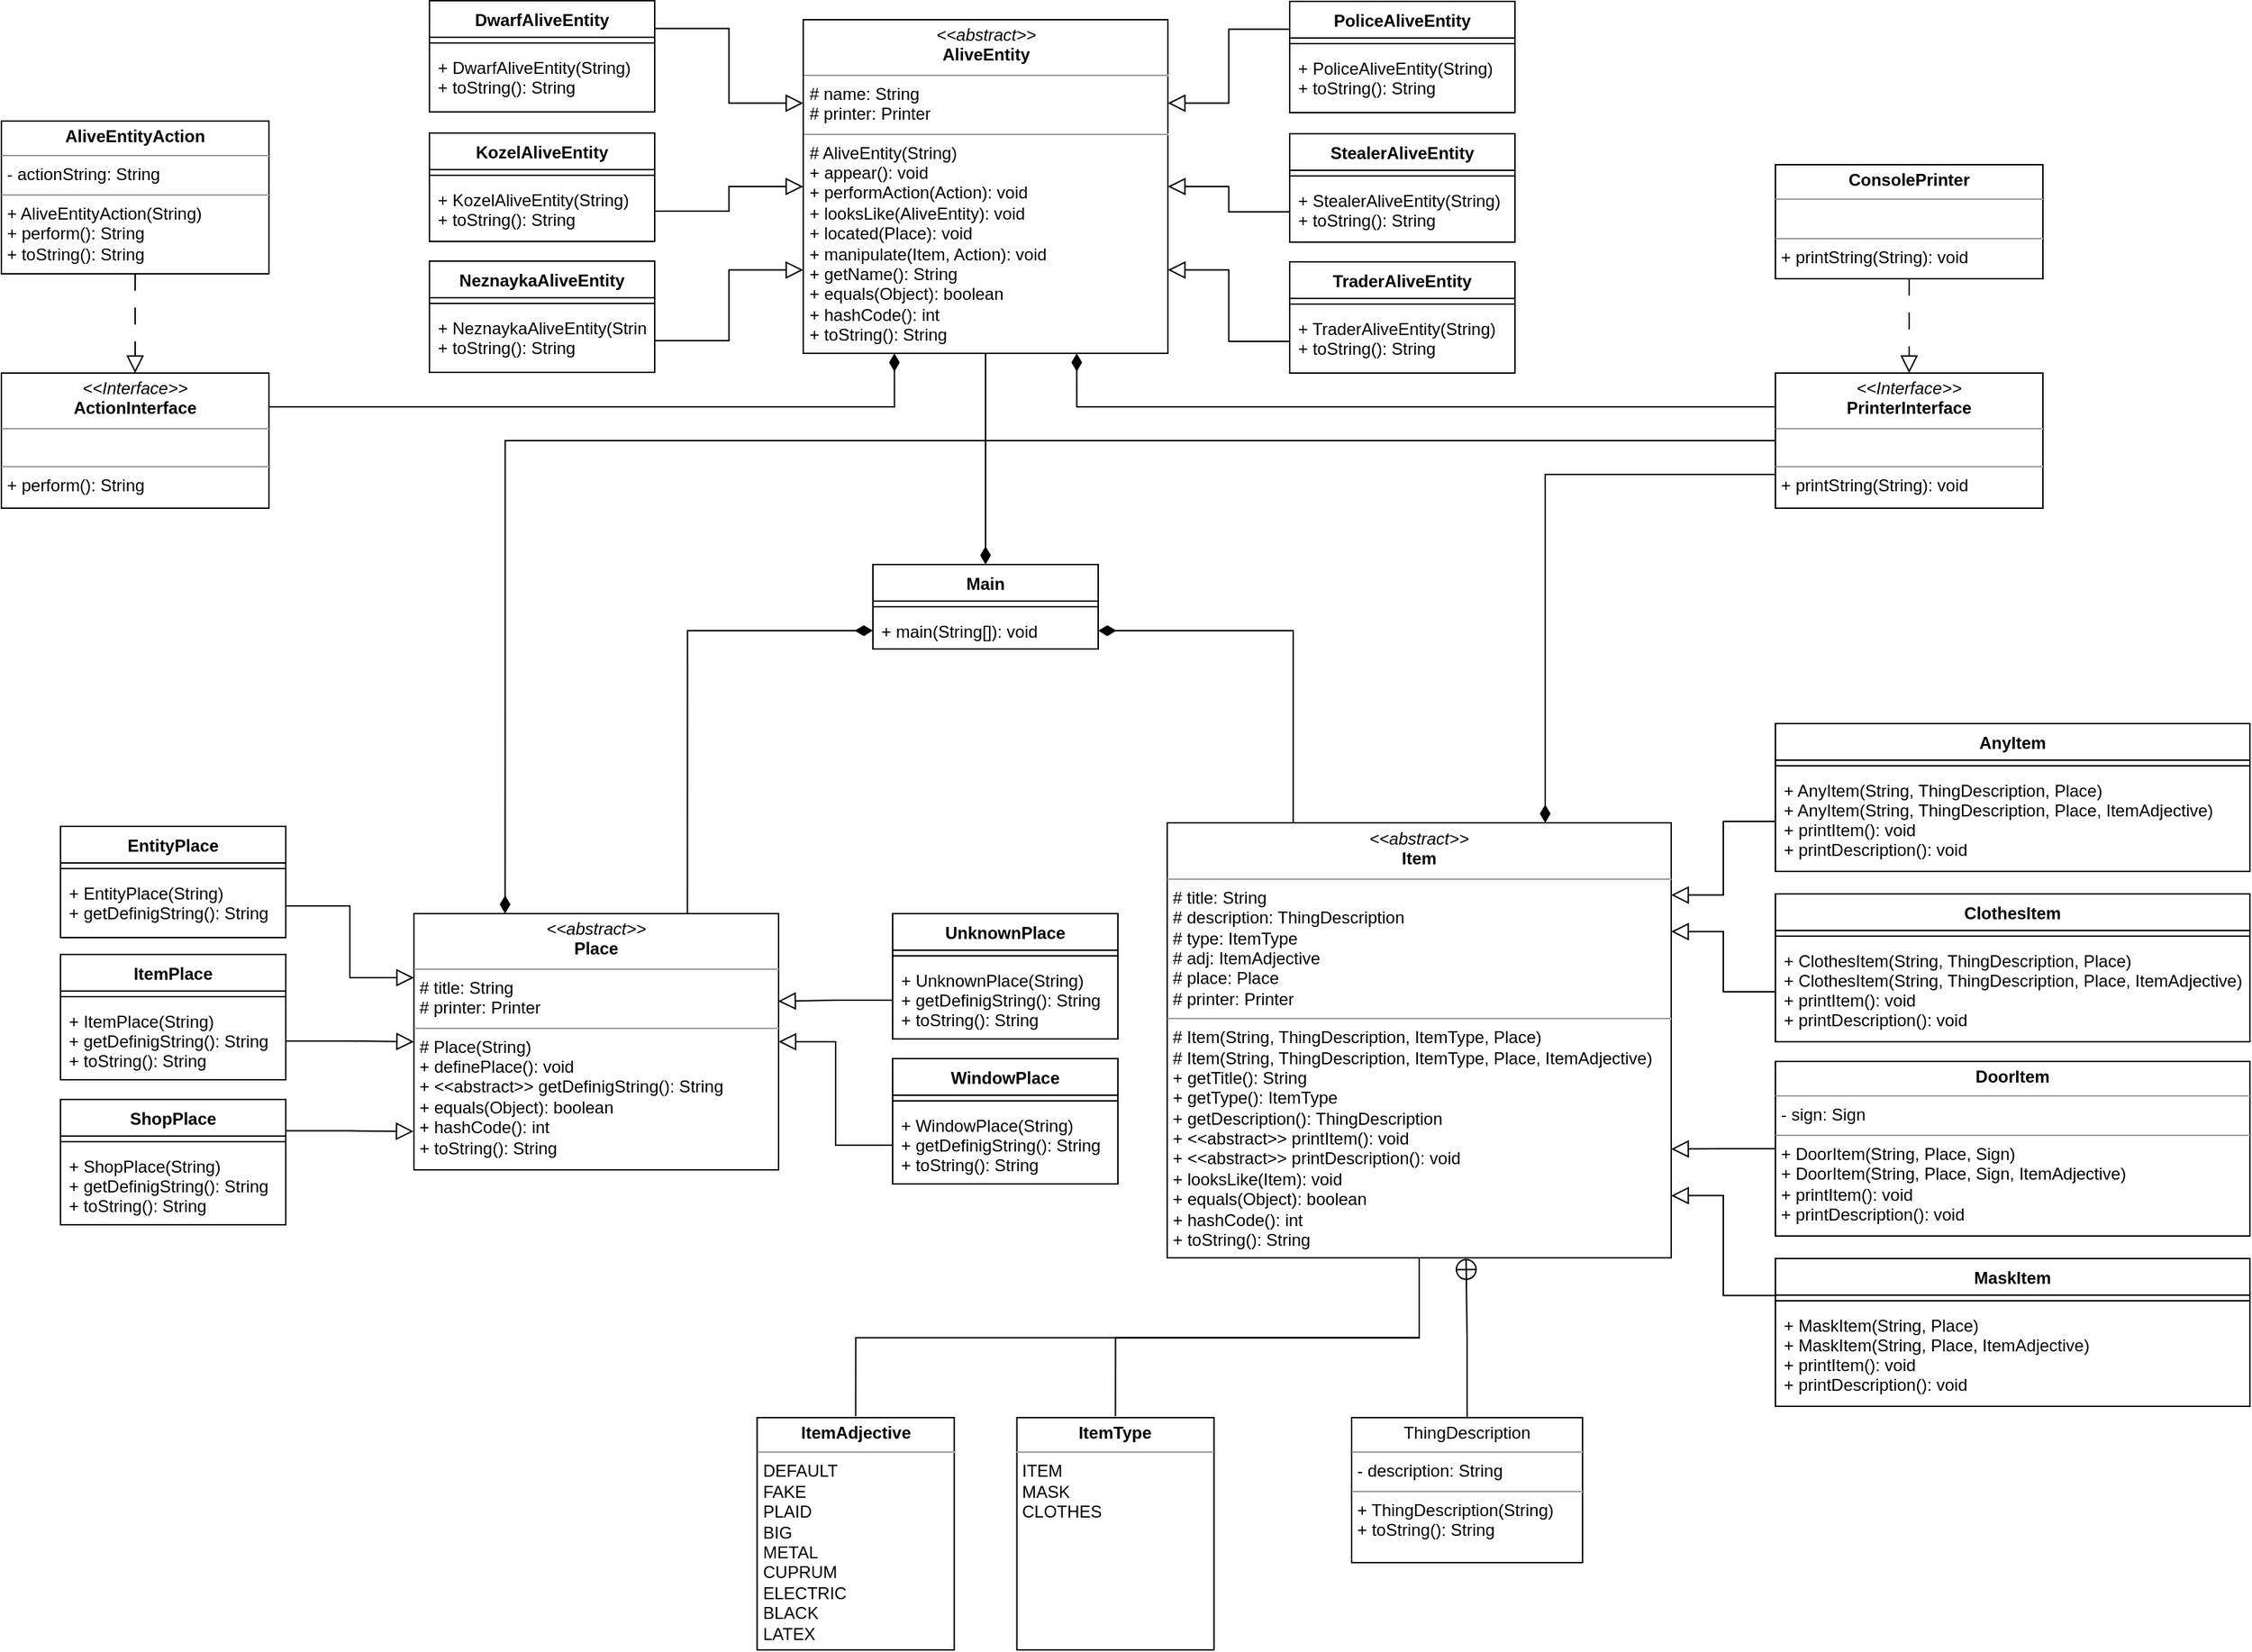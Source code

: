 <mxfile version="20.8.20" type="device"><diagram id="Nav-d9ydc5dl5dGEMLeE" name="Страница 1"><mxGraphModel dx="2980" dy="1554" grid="0" gridSize="10" guides="1" tooltips="1" connect="1" arrows="1" fold="1" page="0" pageScale="1" pageWidth="827" pageHeight="1169" math="0" shadow="0"><root><mxCell id="0"/><mxCell id="1" parent="0"/><mxCell id="rhI-eRX3g90J2h515g0J-5" value="Main" style="swimlane;fontStyle=1;align=center;verticalAlign=top;childLayout=stackLayout;horizontal=1;startSize=26;horizontalStack=0;resizeParent=1;resizeParentMax=0;resizeLast=0;collapsible=1;marginBottom=0;" parent="1" vertex="1"><mxGeometry x="307" y="75" width="160" height="60" as="geometry"/></mxCell><mxCell id="rhI-eRX3g90J2h515g0J-7" value="" style="line;strokeWidth=1;fillColor=none;align=left;verticalAlign=middle;spacingTop=-1;spacingLeft=3;spacingRight=3;rotatable=0;labelPosition=right;points=[];portConstraint=eastwest;strokeColor=inherit;" parent="rhI-eRX3g90J2h515g0J-5" vertex="1"><mxGeometry y="26" width="160" height="8" as="geometry"/></mxCell><mxCell id="rhI-eRX3g90J2h515g0J-8" value="+ main(String[]): void" style="text;strokeColor=none;fillColor=none;align=left;verticalAlign=top;spacingLeft=4;spacingRight=4;overflow=hidden;rotatable=0;points=[[0,0.5],[1,0.5]];portConstraint=eastwest;" parent="rhI-eRX3g90J2h515g0J-5" vertex="1"><mxGeometry y="34" width="160" height="26" as="geometry"/></mxCell><mxCell id="rhI-eRX3g90J2h515g0J-13" style="edgeStyle=orthogonalEdgeStyle;orthogonalLoop=1;jettySize=auto;html=1;exitX=0.75;exitY=0;exitDx=0;exitDy=0;endArrow=diamondThin;endFill=1;startSize=6;endSize=10;entryX=0;entryY=0.5;entryDx=0;entryDy=0;rounded=0;" parent="1" source="rhI-eRX3g90J2h515g0J-9" target="rhI-eRX3g90J2h515g0J-8" edge="1"><mxGeometry relative="1" as="geometry"><mxPoint x="273.667" y="224.926" as="targetPoint"/></mxGeometry></mxCell><mxCell id="rhI-eRX3g90J2h515g0J-9" value="&lt;p style=&quot;margin:0px;margin-top:4px;text-align:center;&quot;&gt;&lt;i&gt;&amp;lt;&amp;lt;abstract&amp;gt;&amp;gt;&lt;/i&gt;&lt;br&gt;&lt;b&gt;Place&lt;/b&gt;&lt;/p&gt;&lt;hr size=&quot;1&quot;&gt;&lt;p style=&quot;margin:0px;margin-left:4px;&quot;&gt;# title: String&lt;/p&gt;&lt;p style=&quot;margin:0px;margin-left:4px;&quot;&gt;# printer: Printer&lt;/p&gt;&lt;hr size=&quot;1&quot;&gt;&lt;p style=&quot;margin: 0px 0px 0px 4px;&quot;&gt;# Place(String)&lt;/p&gt;&lt;p style=&quot;margin: 0px 0px 0px 4px;&quot;&gt;+ definePlace(): void&lt;/p&gt;&lt;p style=&quot;margin: 0px 0px 0px 4px;&quot;&gt;+ &amp;lt;&amp;lt;abstract&amp;gt;&amp;gt; getDefinigString(): String&lt;/p&gt;&lt;p style=&quot;margin: 0px 0px 0px 4px;&quot;&gt;+ equals(Object): boolean&lt;/p&gt;&lt;p style=&quot;margin: 0px 0px 0px 4px;&quot;&gt;+ hashCode(): int&lt;/p&gt;&lt;p style=&quot;margin: 0px 0px 0px 4px;&quot;&gt;+ toString(): String&lt;/p&gt;" style="verticalAlign=top;align=left;overflow=fill;fontSize=12;fontFamily=Helvetica;html=1;" parent="1" vertex="1"><mxGeometry x="-19" y="323" width="259" height="182" as="geometry"/></mxCell><mxCell id="rhI-eRX3g90J2h515g0J-14" value="EntityPlace" style="swimlane;fontStyle=1;align=center;verticalAlign=top;childLayout=stackLayout;horizontal=1;startSize=26;horizontalStack=0;resizeParent=1;resizeParentMax=0;resizeLast=0;collapsible=1;marginBottom=0;" parent="1" vertex="1"><mxGeometry x="-270" y="261" width="160" height="79" as="geometry"/></mxCell><mxCell id="rhI-eRX3g90J2h515g0J-16" value="" style="line;strokeWidth=1;fillColor=none;align=left;verticalAlign=middle;spacingTop=-1;spacingLeft=3;spacingRight=3;rotatable=0;labelPosition=right;points=[];portConstraint=eastwest;strokeColor=inherit;" parent="rhI-eRX3g90J2h515g0J-14" vertex="1"><mxGeometry y="26" width="160" height="8" as="geometry"/></mxCell><mxCell id="rhI-eRX3g90J2h515g0J-17" value="+ EntityPlace(String)&#10;+ getDefinigString(): String" style="text;strokeColor=none;fillColor=none;align=left;verticalAlign=top;spacingLeft=4;spacingRight=4;overflow=hidden;rotatable=0;points=[[0,0.5],[1,0.5]];portConstraint=eastwest;" parent="rhI-eRX3g90J2h515g0J-14" vertex="1"><mxGeometry y="34" width="160" height="45" as="geometry"/></mxCell><mxCell id="rhI-eRX3g90J2h515g0J-20" value="ItemPlace" style="swimlane;fontStyle=1;align=center;verticalAlign=top;childLayout=stackLayout;horizontal=1;startSize=26;horizontalStack=0;resizeParent=1;resizeParentMax=0;resizeLast=0;collapsible=1;marginBottom=0;" parent="1" vertex="1"><mxGeometry x="-270" y="352" width="160" height="89" as="geometry"/></mxCell><mxCell id="rhI-eRX3g90J2h515g0J-21" value="" style="line;strokeWidth=1;fillColor=none;align=left;verticalAlign=middle;spacingTop=-1;spacingLeft=3;spacingRight=3;rotatable=0;labelPosition=right;points=[];portConstraint=eastwest;strokeColor=inherit;" parent="rhI-eRX3g90J2h515g0J-20" vertex="1"><mxGeometry y="26" width="160" height="8" as="geometry"/></mxCell><mxCell id="rhI-eRX3g90J2h515g0J-22" value="+ ItemPlace(String)&#10;+ getDefinigString(): String&#10;+ toString(): String" style="text;strokeColor=none;fillColor=none;align=left;verticalAlign=top;spacingLeft=4;spacingRight=4;overflow=hidden;rotatable=0;points=[[0,0.5],[1,0.5]];portConstraint=eastwest;" parent="rhI-eRX3g90J2h515g0J-20" vertex="1"><mxGeometry y="34" width="160" height="55" as="geometry"/></mxCell><mxCell id="rhI-eRX3g90J2h515g0J-52" style="edgeStyle=orthogonalEdgeStyle;rounded=0;orthogonalLoop=1;jettySize=auto;html=1;exitX=1;exitY=0.25;exitDx=0;exitDy=0;entryX=-0.001;entryY=0.85;entryDx=0;entryDy=0;entryPerimeter=0;endArrow=block;endFill=0;startSize=6;endSize=10;" parent="1" source="rhI-eRX3g90J2h515g0J-31" target="rhI-eRX3g90J2h515g0J-9" edge="1"><mxGeometry relative="1" as="geometry"/></mxCell><mxCell id="rhI-eRX3g90J2h515g0J-31" value="ShopPlace" style="swimlane;fontStyle=1;align=center;verticalAlign=top;childLayout=stackLayout;horizontal=1;startSize=26;horizontalStack=0;resizeParent=1;resizeParentMax=0;resizeLast=0;collapsible=1;marginBottom=0;" parent="1" vertex="1"><mxGeometry x="-270" y="455" width="160" height="89" as="geometry"/></mxCell><mxCell id="rhI-eRX3g90J2h515g0J-32" value="" style="line;strokeWidth=1;fillColor=none;align=left;verticalAlign=middle;spacingTop=-1;spacingLeft=3;spacingRight=3;rotatable=0;labelPosition=right;points=[];portConstraint=eastwest;strokeColor=inherit;" parent="rhI-eRX3g90J2h515g0J-31" vertex="1"><mxGeometry y="26" width="160" height="8" as="geometry"/></mxCell><mxCell id="rhI-eRX3g90J2h515g0J-33" value="+ ShopPlace(String)&#10;+ getDefinigString(): String&#10;+ toString(): String" style="text;strokeColor=none;fillColor=none;align=left;verticalAlign=top;spacingLeft=4;spacingRight=4;overflow=hidden;rotatable=0;points=[[0,0.5],[1,0.5]];portConstraint=eastwest;" parent="rhI-eRX3g90J2h515g0J-31" vertex="1"><mxGeometry y="34" width="160" height="55" as="geometry"/></mxCell><mxCell id="rhI-eRX3g90J2h515g0J-41" value="UnknownPlace" style="swimlane;fontStyle=1;align=center;verticalAlign=top;childLayout=stackLayout;horizontal=1;startSize=26;horizontalStack=0;resizeParent=1;resizeParentMax=0;resizeLast=0;collapsible=1;marginBottom=0;" parent="1" vertex="1"><mxGeometry x="321" y="323" width="160" height="89" as="geometry"/></mxCell><mxCell id="rhI-eRX3g90J2h515g0J-42" value="" style="line;strokeWidth=1;fillColor=none;align=left;verticalAlign=middle;spacingTop=-1;spacingLeft=3;spacingRight=3;rotatable=0;labelPosition=right;points=[];portConstraint=eastwest;strokeColor=inherit;" parent="rhI-eRX3g90J2h515g0J-41" vertex="1"><mxGeometry y="26" width="160" height="8" as="geometry"/></mxCell><mxCell id="rhI-eRX3g90J2h515g0J-43" value="+ UnknownPlace(String)&#10;+ getDefinigString(): String&#10;+ toString(): String" style="text;strokeColor=none;fillColor=none;align=left;verticalAlign=top;spacingLeft=4;spacingRight=4;overflow=hidden;rotatable=0;points=[[0,0.5],[1,0.5]];portConstraint=eastwest;" parent="rhI-eRX3g90J2h515g0J-41" vertex="1"><mxGeometry y="34" width="160" height="55" as="geometry"/></mxCell><mxCell id="rhI-eRX3g90J2h515g0J-44" value="WindowPlace" style="swimlane;fontStyle=1;align=center;verticalAlign=top;childLayout=stackLayout;horizontal=1;startSize=26;horizontalStack=0;resizeParent=1;resizeParentMax=0;resizeLast=0;collapsible=1;marginBottom=0;" parent="1" vertex="1"><mxGeometry x="321" y="426" width="160" height="89" as="geometry"/></mxCell><mxCell id="rhI-eRX3g90J2h515g0J-45" value="" style="line;strokeWidth=1;fillColor=none;align=left;verticalAlign=middle;spacingTop=-1;spacingLeft=3;spacingRight=3;rotatable=0;labelPosition=right;points=[];portConstraint=eastwest;strokeColor=inherit;" parent="rhI-eRX3g90J2h515g0J-44" vertex="1"><mxGeometry y="26" width="160" height="8" as="geometry"/></mxCell><mxCell id="rhI-eRX3g90J2h515g0J-46" value="+ WindowPlace(String)&#10;+ getDefinigString(): String&#10;+ toString(): String" style="text;strokeColor=none;fillColor=none;align=left;verticalAlign=top;spacingLeft=4;spacingRight=4;overflow=hidden;rotatable=0;points=[[0,0.5],[1,0.5]];portConstraint=eastwest;" parent="rhI-eRX3g90J2h515g0J-44" vertex="1"><mxGeometry y="34" width="160" height="55" as="geometry"/></mxCell><mxCell id="rhI-eRX3g90J2h515g0J-49" style="edgeStyle=orthogonalEdgeStyle;rounded=0;orthogonalLoop=1;jettySize=auto;html=1;exitX=1;exitY=0.5;exitDx=0;exitDy=0;entryX=0;entryY=0.25;entryDx=0;entryDy=0;endArrow=block;endFill=0;startSize=6;endSize=10;" parent="1" source="rhI-eRX3g90J2h515g0J-17" target="rhI-eRX3g90J2h515g0J-9" edge="1"><mxGeometry relative="1" as="geometry"/></mxCell><mxCell id="rhI-eRX3g90J2h515g0J-50" style="edgeStyle=orthogonalEdgeStyle;rounded=0;orthogonalLoop=1;jettySize=auto;html=1;exitX=1;exitY=0.5;exitDx=0;exitDy=0;entryX=0;entryY=0.5;entryDx=0;entryDy=0;endArrow=block;endFill=0;startSize=6;endSize=10;" parent="1" source="rhI-eRX3g90J2h515g0J-22" target="rhI-eRX3g90J2h515g0J-9" edge="1"><mxGeometry relative="1" as="geometry"/></mxCell><mxCell id="rhI-eRX3g90J2h515g0J-53" style="edgeStyle=orthogonalEdgeStyle;rounded=0;orthogonalLoop=1;jettySize=auto;html=1;exitX=0;exitY=0.5;exitDx=0;exitDy=0;entryX=0.999;entryY=0.342;entryDx=0;entryDy=0;entryPerimeter=0;endArrow=block;endFill=0;startSize=6;endSize=10;" parent="1" source="rhI-eRX3g90J2h515g0J-43" target="rhI-eRX3g90J2h515g0J-9" edge="1"><mxGeometry relative="1" as="geometry"/></mxCell><mxCell id="rhI-eRX3g90J2h515g0J-54" style="edgeStyle=orthogonalEdgeStyle;rounded=0;orthogonalLoop=1;jettySize=auto;html=1;exitX=0;exitY=0.5;exitDx=0;exitDy=0;entryX=1;entryY=0.5;entryDx=0;entryDy=0;endArrow=block;endFill=0;startSize=6;endSize=10;" parent="1" source="rhI-eRX3g90J2h515g0J-46" target="rhI-eRX3g90J2h515g0J-9" edge="1"><mxGeometry relative="1" as="geometry"/></mxCell><mxCell id="rhI-eRX3g90J2h515g0J-103" style="edgeStyle=orthogonalEdgeStyle;rounded=0;orthogonalLoop=1;jettySize=auto;html=1;exitX=0.25;exitY=0;exitDx=0;exitDy=0;entryX=1;entryY=0.5;entryDx=0;entryDy=0;endArrow=diamondThin;endFill=1;startSize=6;endSize=10;" parent="1" source="rhI-eRX3g90J2h515g0J-55" target="rhI-eRX3g90J2h515g0J-8" edge="1"><mxGeometry relative="1" as="geometry"/></mxCell><mxCell id="rhI-eRX3g90J2h515g0J-55" value="&lt;p style=&quot;margin:0px;margin-top:4px;text-align:center;&quot;&gt;&lt;i&gt;&amp;lt;&amp;lt;abstract&amp;gt;&amp;gt;&lt;/i&gt;&lt;br&gt;&lt;b&gt;Item&lt;/b&gt;&lt;/p&gt;&lt;hr size=&quot;1&quot;&gt;&lt;p style=&quot;margin:0px;margin-left:4px;&quot;&gt;# title: String&lt;/p&gt;&lt;p style=&quot;margin:0px;margin-left:4px;&quot;&gt;# description: ThingDescription&lt;/p&gt;&lt;p style=&quot;margin:0px;margin-left:4px;&quot;&gt;# type: ItemType&lt;/p&gt;&lt;p style=&quot;margin:0px;margin-left:4px;&quot;&gt;# adj: ItemAdjective&lt;br&gt;# place: Place&lt;/p&gt;&lt;p style=&quot;margin:0px;margin-left:4px;&quot;&gt;# printer: Printer&lt;/p&gt;&lt;hr size=&quot;1&quot;&gt;&lt;p style=&quot;margin: 0px 0px 0px 4px;&quot;&gt;# Item(String, ThingDescription, ItemType, Place)&lt;/p&gt;&lt;p style=&quot;margin: 0px 0px 0px 4px;&quot;&gt;# Item(String, ThingDescription, ItemType, Place, ItemAdjective)&lt;br&gt;&lt;/p&gt;&lt;p style=&quot;margin: 0px 0px 0px 4px;&quot;&gt;+ getTitle(): String&lt;/p&gt;&lt;p style=&quot;margin: 0px 0px 0px 4px;&quot;&gt;+ getType(): ItemType&lt;/p&gt;&lt;p style=&quot;margin: 0px 0px 0px 4px;&quot;&gt;+ getDescription(): ThingDescription&lt;/p&gt;&lt;p style=&quot;margin: 0px 0px 0px 4px;&quot;&gt;+ &amp;lt;&amp;lt;abstract&amp;gt;&amp;gt; printItem(): void&lt;/p&gt;&lt;p style=&quot;margin: 0px 0px 0px 4px;&quot;&gt;+ &amp;lt;&amp;lt;abstract&amp;gt;&amp;gt; printDescription(): void&lt;/p&gt;&lt;p style=&quot;margin: 0px 0px 0px 4px;&quot;&gt;+ looksLike(Item): void&lt;/p&gt;&lt;p style=&quot;border-color: var(--border-color); margin: 0px 0px 0px 4px;&quot;&gt;+ equals(Object): boolean&lt;/p&gt;&lt;p style=&quot;border-color: var(--border-color); margin: 0px 0px 0px 4px;&quot;&gt;+ hashCode(): int&lt;/p&gt;&lt;p style=&quot;border-color: var(--border-color); margin: 0px 0px 0px 4px;&quot;&gt;+ toString(): String&lt;/p&gt;" style="verticalAlign=top;align=left;overflow=fill;fontSize=12;fontFamily=Helvetica;html=1;" parent="1" vertex="1"><mxGeometry x="516" y="258.5" width="358" height="309" as="geometry"/></mxCell><mxCell id="rhI-eRX3g90J2h515g0J-66" value="AnyItem" style="swimlane;fontStyle=1;align=center;verticalAlign=top;childLayout=stackLayout;horizontal=1;startSize=26;horizontalStack=0;resizeParent=1;resizeParentMax=0;resizeLast=0;collapsible=1;marginBottom=0;" parent="1" vertex="1"><mxGeometry x="948" y="188" width="337" height="105" as="geometry"/></mxCell><mxCell id="rhI-eRX3g90J2h515g0J-67" value="" style="line;strokeWidth=1;fillColor=none;align=left;verticalAlign=middle;spacingTop=-1;spacingLeft=3;spacingRight=3;rotatable=0;labelPosition=right;points=[];portConstraint=eastwest;strokeColor=inherit;" parent="rhI-eRX3g90J2h515g0J-66" vertex="1"><mxGeometry y="26" width="337" height="8" as="geometry"/></mxCell><mxCell id="rhI-eRX3g90J2h515g0J-68" value="+ AnyItem(String, ThingDescription, Place)&#10;+ AnyItem(String, ThingDescription, Place, ItemAdjective)&#10;+ printItem(): void&#10;+ printDescription(): void" style="text;strokeColor=none;fillColor=none;align=left;verticalAlign=top;spacingLeft=4;spacingRight=4;overflow=hidden;rotatable=0;points=[[0,0.5],[1,0.5]];portConstraint=eastwest;" parent="rhI-eRX3g90J2h515g0J-66" vertex="1"><mxGeometry y="34" width="337" height="71" as="geometry"/></mxCell><mxCell id="rhI-eRX3g90J2h515g0J-82" value="ClothesItem" style="swimlane;fontStyle=1;align=center;verticalAlign=top;childLayout=stackLayout;horizontal=1;startSize=26;horizontalStack=0;resizeParent=1;resizeParentMax=0;resizeLast=0;collapsible=1;marginBottom=0;" parent="1" vertex="1"><mxGeometry x="948" y="309" width="337" height="105" as="geometry"/></mxCell><mxCell id="rhI-eRX3g90J2h515g0J-83" value="" style="line;strokeWidth=1;fillColor=none;align=left;verticalAlign=middle;spacingTop=-1;spacingLeft=3;spacingRight=3;rotatable=0;labelPosition=right;points=[];portConstraint=eastwest;strokeColor=inherit;" parent="rhI-eRX3g90J2h515g0J-82" vertex="1"><mxGeometry y="26" width="337" height="8" as="geometry"/></mxCell><mxCell id="rhI-eRX3g90J2h515g0J-84" value="+ ClothesItem(String, ThingDescription, Place)&#10;+ ClothesItem(String, ThingDescription, Place, ItemAdjective)&#10;+ printItem(): void&#10;+ printDescription(): void" style="text;strokeColor=none;fillColor=none;align=left;verticalAlign=top;spacingLeft=4;spacingRight=4;overflow=hidden;rotatable=0;points=[[0,0.5],[1,0.5]];portConstraint=eastwest;" parent="rhI-eRX3g90J2h515g0J-82" vertex="1"><mxGeometry y="34" width="337" height="71" as="geometry"/></mxCell><mxCell id="rhI-eRX3g90J2h515g0J-100" style="edgeStyle=orthogonalEdgeStyle;rounded=0;orthogonalLoop=1;jettySize=auto;html=1;exitX=0;exitY=0.25;exitDx=0;exitDy=0;entryX=1;entryY=0.857;entryDx=0;entryDy=0;entryPerimeter=0;endArrow=block;endFill=0;startSize=6;endSize=10;" parent="1" source="rhI-eRX3g90J2h515g0J-89" target="rhI-eRX3g90J2h515g0J-55" edge="1"><mxGeometry relative="1" as="geometry"/></mxCell><mxCell id="rhI-eRX3g90J2h515g0J-89" value="MaskItem" style="swimlane;fontStyle=1;align=center;verticalAlign=top;childLayout=stackLayout;horizontal=1;startSize=26;horizontalStack=0;resizeParent=1;resizeParentMax=0;resizeLast=0;collapsible=1;marginBottom=0;" parent="1" vertex="1"><mxGeometry x="948" y="568" width="337" height="105" as="geometry"/></mxCell><mxCell id="rhI-eRX3g90J2h515g0J-90" value="" style="line;strokeWidth=1;fillColor=none;align=left;verticalAlign=middle;spacingTop=-1;spacingLeft=3;spacingRight=3;rotatable=0;labelPosition=right;points=[];portConstraint=eastwest;strokeColor=inherit;" parent="rhI-eRX3g90J2h515g0J-89" vertex="1"><mxGeometry y="26" width="337" height="8" as="geometry"/></mxCell><mxCell id="rhI-eRX3g90J2h515g0J-91" value="+ MaskItem(String, Place)&#10;+ MaskItem(String, Place, ItemAdjective)&#10;+ printItem(): void&#10;+ printDescription(): void" style="text;strokeColor=none;fillColor=none;align=left;verticalAlign=top;spacingLeft=4;spacingRight=4;overflow=hidden;rotatable=0;points=[[0,0.5],[1,0.5]];portConstraint=eastwest;" parent="rhI-eRX3g90J2h515g0J-89" vertex="1"><mxGeometry y="34" width="337" height="71" as="geometry"/></mxCell><mxCell id="rhI-eRX3g90J2h515g0J-99" style="edgeStyle=orthogonalEdgeStyle;rounded=0;orthogonalLoop=1;jettySize=auto;html=1;exitX=0;exitY=0.5;exitDx=0;exitDy=0;entryX=1;entryY=0.75;entryDx=0;entryDy=0;endArrow=block;endFill=0;startSize=6;endSize=10;" parent="1" source="rhI-eRX3g90J2h515g0J-96" target="rhI-eRX3g90J2h515g0J-55" edge="1"><mxGeometry relative="1" as="geometry"/></mxCell><mxCell id="rhI-eRX3g90J2h515g0J-96" value="&lt;p style=&quot;margin:0px;margin-top:4px;text-align:center;&quot;&gt;&lt;b&gt;DoorItem&lt;/b&gt;&lt;/p&gt;&lt;hr size=&quot;1&quot;&gt;&lt;p style=&quot;margin:0px;margin-left:4px;&quot;&gt;- sign: Sign&lt;/p&gt;&lt;hr size=&quot;1&quot;&gt;&lt;p style=&quot;margin: 0px 0px 0px 4px;&quot;&gt;+ DoorItem(String, Place, Sign)&lt;br style=&quot;border-color: var(--border-color); padding: 0px; margin: 0px;&quot;&gt;+ DoorItem(String, Place, Sign, ItemAdjective)&lt;br style=&quot;border-color: var(--border-color); padding: 0px; margin: 0px;&quot;&gt;+ printItem(): void&lt;br style=&quot;border-color: var(--border-color); padding: 0px; margin: 0px;&quot;&gt;+ printDescription(): void&lt;br&gt;&lt;/p&gt;" style="verticalAlign=top;align=left;overflow=fill;fontSize=12;fontFamily=Helvetica;html=1;" parent="1" vertex="1"><mxGeometry x="948" y="428" width="337" height="124" as="geometry"/></mxCell><mxCell id="rhI-eRX3g90J2h515g0J-101" style="edgeStyle=orthogonalEdgeStyle;rounded=0;orthogonalLoop=1;jettySize=auto;html=1;exitX=0;exitY=0.5;exitDx=0;exitDy=0;entryX=1;entryY=0.25;entryDx=0;entryDy=0;endArrow=block;endFill=0;startSize=6;endSize=10;" parent="1" source="rhI-eRX3g90J2h515g0J-84" target="rhI-eRX3g90J2h515g0J-55" edge="1"><mxGeometry relative="1" as="geometry"/></mxCell><mxCell id="rhI-eRX3g90J2h515g0J-102" style="edgeStyle=orthogonalEdgeStyle;rounded=0;orthogonalLoop=1;jettySize=auto;html=1;exitX=0;exitY=0.5;exitDx=0;exitDy=0;entryX=1;entryY=0.166;entryDx=0;entryDy=0;entryPerimeter=0;endArrow=block;endFill=0;startSize=6;endSize=10;" parent="1" source="rhI-eRX3g90J2h515g0J-68" target="rhI-eRX3g90J2h515g0J-55" edge="1"><mxGeometry relative="1" as="geometry"/></mxCell><mxCell id="FsKtTBmd3DMXM4es675C-3" style="edgeStyle=orthogonalEdgeStyle;rounded=0;orthogonalLoop=1;jettySize=auto;html=1;exitX=0.5;exitY=0;exitDx=0;exitDy=0;endArrow=none;endFill=0;" edge="1" parent="1" source="rhI-eRX3g90J2h515g0J-108" target="rhI-eRX3g90J2h515g0J-55"><mxGeometry relative="1" as="geometry"/></mxCell><mxCell id="rhI-eRX3g90J2h515g0J-108" value="&lt;p style=&quot;margin:0px;margin-top:4px;text-align:center;&quot;&gt;&lt;b&gt;ItemAdjective&lt;/b&gt;&lt;/p&gt;&lt;hr size=&quot;1&quot;&gt;&lt;div style=&quot;height:2px;&quot;&gt;&lt;p style=&quot;margin: 0px 0px 0px 4px;&quot;&gt;DEFAULT&lt;/p&gt;&lt;p style=&quot;margin: 0px 0px 0px 4px;&quot;&gt;FAKE&lt;/p&gt;&lt;p style=&quot;margin: 0px 0px 0px 4px;&quot;&gt;PLAID&lt;/p&gt;&lt;p style=&quot;margin: 0px 0px 0px 4px;&quot;&gt;BIG&lt;/p&gt;&lt;p style=&quot;margin: 0px 0px 0px 4px;&quot;&gt;METAL&lt;/p&gt;&lt;p style=&quot;margin: 0px 0px 0px 4px;&quot;&gt;CUPRUM&lt;/p&gt;&lt;p style=&quot;margin: 0px 0px 0px 4px;&quot;&gt;ELECTRIC&lt;/p&gt;&lt;p style=&quot;margin: 0px 0px 0px 4px;&quot;&gt;BLACK&lt;/p&gt;&lt;p style=&quot;margin: 0px 0px 0px 4px;&quot;&gt;LATEX&lt;/p&gt;&lt;/div&gt;" style="verticalAlign=top;align=left;overflow=fill;fontSize=12;fontFamily=Helvetica;html=1;strokeWidth=1;perimeterSpacing=1;" parent="1" vertex="1"><mxGeometry x="224.75" y="681" width="140" height="165" as="geometry"/></mxCell><mxCell id="FsKtTBmd3DMXM4es675C-1" style="edgeStyle=orthogonalEdgeStyle;rounded=0;orthogonalLoop=1;jettySize=auto;html=1;exitX=0.5;exitY=0;exitDx=0;exitDy=0;entryX=0.5;entryY=1;entryDx=0;entryDy=0;endArrow=none;endFill=0;" edge="1" parent="1" source="rhI-eRX3g90J2h515g0J-109" target="rhI-eRX3g90J2h515g0J-55"><mxGeometry relative="1" as="geometry"/></mxCell><mxCell id="rhI-eRX3g90J2h515g0J-109" value="&lt;p style=&quot;margin:0px;margin-top:4px;text-align:center;&quot;&gt;&lt;b&gt;ItemType&lt;/b&gt;&lt;/p&gt;&lt;hr size=&quot;1&quot;&gt;&lt;div style=&quot;height:2px;&quot;&gt;&lt;p style=&quot;margin: 0px 0px 0px 4px;&quot;&gt;ITEM&lt;/p&gt;&lt;p style=&quot;margin: 0px 0px 0px 4px;&quot;&gt;MASK&lt;/p&gt;&lt;p style=&quot;margin: 0px 0px 0px 4px;&quot;&gt;CLOTHES&lt;/p&gt;&lt;/div&gt;" style="verticalAlign=top;align=left;overflow=fill;fontSize=12;fontFamily=Helvetica;html=1;strokeWidth=1;perimeterSpacing=1;" parent="1" vertex="1"><mxGeometry x="409.25" y="681" width="140" height="165" as="geometry"/></mxCell><mxCell id="rhI-eRX3g90J2h515g0J-120" style="edgeStyle=orthogonalEdgeStyle;rounded=0;orthogonalLoop=1;jettySize=auto;html=1;exitX=0.5;exitY=1;exitDx=0;exitDy=0;entryX=0.5;entryY=0;entryDx=0;entryDy=0;endArrow=diamondThin;endFill=1;startSize=6;endSize=10;" parent="1" source="rhI-eRX3g90J2h515g0J-119" target="rhI-eRX3g90J2h515g0J-5" edge="1"><mxGeometry relative="1" as="geometry"/></mxCell><mxCell id="rhI-eRX3g90J2h515g0J-119" value="&lt;p style=&quot;margin:0px;margin-top:4px;text-align:center;&quot;&gt;&lt;i&gt;&amp;lt;&amp;lt;abstract&amp;gt;&amp;gt;&lt;/i&gt;&lt;br&gt;&lt;b&gt;AliveEntity&lt;/b&gt;&lt;/p&gt;&lt;hr size=&quot;1&quot;&gt;&lt;p style=&quot;margin:0px;margin-left:4px;&quot;&gt;# name: String&lt;/p&gt;&lt;p style=&quot;margin:0px;margin-left:4px;&quot;&gt;# printer: Printer&lt;/p&gt;&lt;hr size=&quot;1&quot;&gt;&lt;p style=&quot;margin: 0px 0px 0px 4px;&quot;&gt;# AliveEntity(String)&lt;/p&gt;&lt;p style=&quot;margin: 0px 0px 0px 4px;&quot;&gt;+ appear(): void&lt;/p&gt;&lt;p style=&quot;margin: 0px 0px 0px 4px;&quot;&gt;+ performAction(Action): void&lt;/p&gt;&lt;p style=&quot;margin: 0px 0px 0px 4px;&quot;&gt;+ looksLike(AliveEntity): void&lt;/p&gt;&lt;p style=&quot;margin: 0px 0px 0px 4px;&quot;&gt;+ located(Place): void&lt;/p&gt;&lt;p style=&quot;margin: 0px 0px 0px 4px;&quot;&gt;+ manipulate(Item, Action): void&lt;/p&gt;&lt;p style=&quot;margin: 0px 0px 0px 4px;&quot;&gt;+ getName(): String&lt;/p&gt;&lt;p style=&quot;border-color: var(--border-color); margin: 0px 0px 0px 4px;&quot;&gt;+ equals(Object): boolean&lt;/p&gt;&lt;p style=&quot;border-color: var(--border-color); margin: 0px 0px 0px 4px;&quot;&gt;+ hashCode(): int&lt;/p&gt;&lt;p style=&quot;border-color: var(--border-color); margin: 0px 0px 0px 4px;&quot;&gt;+ toString(): String&lt;/p&gt;" style="verticalAlign=top;align=left;overflow=fill;fontSize=12;fontFamily=Helvetica;html=1;" parent="1" vertex="1"><mxGeometry x="257.5" y="-312" width="259" height="237" as="geometry"/></mxCell><mxCell id="JSj6p7k6XeOKwTpCGPsC-17" style="edgeStyle=orthogonalEdgeStyle;rounded=0;orthogonalLoop=1;jettySize=auto;html=1;exitX=1;exitY=0.25;exitDx=0;exitDy=0;entryX=0;entryY=0.25;entryDx=0;entryDy=0;endArrow=block;endFill=0;startSize=6;endSize=10;" parent="1" source="JSj6p7k6XeOKwTpCGPsC-1" target="rhI-eRX3g90J2h515g0J-119" edge="1"><mxGeometry relative="1" as="geometry"/></mxCell><mxCell id="JSj6p7k6XeOKwTpCGPsC-1" value="DwarfAliveEntity" style="swimlane;fontStyle=1;align=center;verticalAlign=top;childLayout=stackLayout;horizontal=1;startSize=26;horizontalStack=0;resizeParent=1;resizeParentMax=0;resizeLast=0;collapsible=1;marginBottom=0;" parent="1" vertex="1"><mxGeometry x="-8" y="-325.5" width="160" height="79" as="geometry"/></mxCell><mxCell id="JSj6p7k6XeOKwTpCGPsC-2" value="" style="line;strokeWidth=1;fillColor=none;align=left;verticalAlign=middle;spacingTop=-1;spacingLeft=3;spacingRight=3;rotatable=0;labelPosition=right;points=[];portConstraint=eastwest;strokeColor=inherit;" parent="JSj6p7k6XeOKwTpCGPsC-1" vertex="1"><mxGeometry y="26" width="160" height="8" as="geometry"/></mxCell><mxCell id="JSj6p7k6XeOKwTpCGPsC-3" value="+ DwarfAliveEntity(String)&#10;+ toString(): String" style="text;strokeColor=none;fillColor=none;align=left;verticalAlign=top;spacingLeft=4;spacingRight=4;overflow=hidden;rotatable=0;points=[[0,0.5],[1,0.5]];portConstraint=eastwest;" parent="JSj6p7k6XeOKwTpCGPsC-1" vertex="1"><mxGeometry y="34" width="160" height="45" as="geometry"/></mxCell><mxCell id="JSj6p7k6XeOKwTpCGPsC-4" value="KozelAliveEntity" style="swimlane;fontStyle=1;align=center;verticalAlign=top;childLayout=stackLayout;horizontal=1;startSize=26;horizontalStack=0;resizeParent=1;resizeParentMax=0;resizeLast=0;collapsible=1;marginBottom=0;" parent="1" vertex="1"><mxGeometry x="-8" y="-231.5" width="160" height="77" as="geometry"/></mxCell><mxCell id="JSj6p7k6XeOKwTpCGPsC-5" value="" style="line;strokeWidth=1;fillColor=none;align=left;verticalAlign=middle;spacingTop=-1;spacingLeft=3;spacingRight=3;rotatable=0;labelPosition=right;points=[];portConstraint=eastwest;strokeColor=inherit;" parent="JSj6p7k6XeOKwTpCGPsC-4" vertex="1"><mxGeometry y="26" width="160" height="8" as="geometry"/></mxCell><mxCell id="JSj6p7k6XeOKwTpCGPsC-6" value="+ KozelAliveEntity(String)&#10;+ toString(): String" style="text;strokeColor=none;fillColor=none;align=left;verticalAlign=top;spacingLeft=4;spacingRight=4;overflow=hidden;rotatable=0;points=[[0,0.5],[1,0.5]];portConstraint=eastwest;" parent="JSj6p7k6XeOKwTpCGPsC-4" vertex="1"><mxGeometry y="34" width="160" height="43" as="geometry"/></mxCell><mxCell id="JSj6p7k6XeOKwTpCGPsC-10" value="NeznaykaAliveEntity" style="swimlane;fontStyle=1;align=center;verticalAlign=top;childLayout=stackLayout;horizontal=1;startSize=26;horizontalStack=0;resizeParent=1;resizeParentMax=0;resizeLast=0;collapsible=1;marginBottom=0;" parent="1" vertex="1"><mxGeometry x="-8" y="-140.5" width="160" height="79" as="geometry"/></mxCell><mxCell id="JSj6p7k6XeOKwTpCGPsC-11" value="" style="line;strokeWidth=1;fillColor=none;align=left;verticalAlign=middle;spacingTop=-1;spacingLeft=3;spacingRight=3;rotatable=0;labelPosition=right;points=[];portConstraint=eastwest;strokeColor=inherit;" parent="JSj6p7k6XeOKwTpCGPsC-10" vertex="1"><mxGeometry y="26" width="160" height="8" as="geometry"/></mxCell><mxCell id="JSj6p7k6XeOKwTpCGPsC-12" value="+ NeznaykaAliveEntity(String)&#10;+ toString(): String" style="text;strokeColor=none;fillColor=none;align=left;verticalAlign=top;spacingLeft=4;spacingRight=4;overflow=hidden;rotatable=0;points=[[0,0.5],[1,0.5]];portConstraint=eastwest;" parent="JSj6p7k6XeOKwTpCGPsC-10" vertex="1"><mxGeometry y="34" width="160" height="45" as="geometry"/></mxCell><mxCell id="JSj6p7k6XeOKwTpCGPsC-18" style="edgeStyle=orthogonalEdgeStyle;rounded=0;orthogonalLoop=1;jettySize=auto;html=1;exitX=1;exitY=0.5;exitDx=0;exitDy=0;endArrow=block;endFill=0;startSize=6;endSize=10;" parent="1" source="JSj6p7k6XeOKwTpCGPsC-6" target="rhI-eRX3g90J2h515g0J-119" edge="1"><mxGeometry relative="1" as="geometry"/></mxCell><mxCell id="JSj6p7k6XeOKwTpCGPsC-19" style="edgeStyle=orthogonalEdgeStyle;rounded=0;orthogonalLoop=1;jettySize=auto;html=1;exitX=1;exitY=0.5;exitDx=0;exitDy=0;entryX=0;entryY=0.75;entryDx=0;entryDy=0;endArrow=block;endFill=0;startSize=6;endSize=10;" parent="1" source="JSj6p7k6XeOKwTpCGPsC-12" target="rhI-eRX3g90J2h515g0J-119" edge="1"><mxGeometry relative="1" as="geometry"/></mxCell><mxCell id="JSj6p7k6XeOKwTpCGPsC-36" style="edgeStyle=orthogonalEdgeStyle;rounded=0;orthogonalLoop=1;jettySize=auto;html=1;exitX=0;exitY=0.25;exitDx=0;exitDy=0;entryX=1;entryY=0.25;entryDx=0;entryDy=0;endArrow=block;endFill=0;startSize=6;endSize=10;" parent="1" source="JSj6p7k6XeOKwTpCGPsC-26" target="rhI-eRX3g90J2h515g0J-119" edge="1"><mxGeometry relative="1" as="geometry"/></mxCell><mxCell id="JSj6p7k6XeOKwTpCGPsC-26" value="PoliceAliveEntity" style="swimlane;fontStyle=1;align=center;verticalAlign=top;childLayout=stackLayout;horizontal=1;startSize=26;horizontalStack=0;resizeParent=1;resizeParentMax=0;resizeLast=0;collapsible=1;marginBottom=0;" parent="1" vertex="1"><mxGeometry x="603" y="-325" width="160" height="79" as="geometry"/></mxCell><mxCell id="JSj6p7k6XeOKwTpCGPsC-27" value="" style="line;strokeWidth=1;fillColor=none;align=left;verticalAlign=middle;spacingTop=-1;spacingLeft=3;spacingRight=3;rotatable=0;labelPosition=right;points=[];portConstraint=eastwest;strokeColor=inherit;" parent="JSj6p7k6XeOKwTpCGPsC-26" vertex="1"><mxGeometry y="26" width="160" height="8" as="geometry"/></mxCell><mxCell id="JSj6p7k6XeOKwTpCGPsC-28" value="+ PoliceAliveEntity(String)&#10;+ toString(): String" style="text;strokeColor=none;fillColor=none;align=left;verticalAlign=top;spacingLeft=4;spacingRight=4;overflow=hidden;rotatable=0;points=[[0,0.5],[1,0.5]];portConstraint=eastwest;" parent="JSj6p7k6XeOKwTpCGPsC-26" vertex="1"><mxGeometry y="34" width="160" height="45" as="geometry"/></mxCell><mxCell id="JSj6p7k6XeOKwTpCGPsC-29" value="StealerAliveEntity" style="swimlane;fontStyle=1;align=center;verticalAlign=top;childLayout=stackLayout;horizontal=1;startSize=26;horizontalStack=0;resizeParent=1;resizeParentMax=0;resizeLast=0;collapsible=1;marginBottom=0;" parent="1" vertex="1"><mxGeometry x="603" y="-231" width="160" height="77" as="geometry"/></mxCell><mxCell id="JSj6p7k6XeOKwTpCGPsC-30" value="" style="line;strokeWidth=1;fillColor=none;align=left;verticalAlign=middle;spacingTop=-1;spacingLeft=3;spacingRight=3;rotatable=0;labelPosition=right;points=[];portConstraint=eastwest;strokeColor=inherit;" parent="JSj6p7k6XeOKwTpCGPsC-29" vertex="1"><mxGeometry y="26" width="160" height="8" as="geometry"/></mxCell><mxCell id="JSj6p7k6XeOKwTpCGPsC-31" value="+ StealerAliveEntity(String)&#10;+ toString(): String" style="text;strokeColor=none;fillColor=none;align=left;verticalAlign=top;spacingLeft=4;spacingRight=4;overflow=hidden;rotatable=0;points=[[0,0.5],[1,0.5]];portConstraint=eastwest;" parent="JSj6p7k6XeOKwTpCGPsC-29" vertex="1"><mxGeometry y="34" width="160" height="43" as="geometry"/></mxCell><mxCell id="JSj6p7k6XeOKwTpCGPsC-32" value="TraderAliveEntity" style="swimlane;fontStyle=1;align=center;verticalAlign=top;childLayout=stackLayout;horizontal=1;startSize=26;horizontalStack=0;resizeParent=1;resizeParentMax=0;resizeLast=0;collapsible=1;marginBottom=0;" parent="1" vertex="1"><mxGeometry x="603" y="-140" width="160" height="79" as="geometry"/></mxCell><mxCell id="JSj6p7k6XeOKwTpCGPsC-33" value="" style="line;strokeWidth=1;fillColor=none;align=left;verticalAlign=middle;spacingTop=-1;spacingLeft=3;spacingRight=3;rotatable=0;labelPosition=right;points=[];portConstraint=eastwest;strokeColor=inherit;" parent="JSj6p7k6XeOKwTpCGPsC-32" vertex="1"><mxGeometry y="26" width="160" height="8" as="geometry"/></mxCell><mxCell id="JSj6p7k6XeOKwTpCGPsC-34" value="+ TraderAliveEntity(String)&#10;+ toString(): String" style="text;strokeColor=none;fillColor=none;align=left;verticalAlign=top;spacingLeft=4;spacingRight=4;overflow=hidden;rotatable=0;points=[[0,0.5],[1,0.5]];portConstraint=eastwest;" parent="JSj6p7k6XeOKwTpCGPsC-32" vertex="1"><mxGeometry y="34" width="160" height="45" as="geometry"/></mxCell><mxCell id="JSj6p7k6XeOKwTpCGPsC-35" style="edgeStyle=orthogonalEdgeStyle;rounded=0;orthogonalLoop=1;jettySize=auto;html=1;exitX=0;exitY=0.5;exitDx=0;exitDy=0;endArrow=block;endFill=0;startSize=6;endSize=10;" parent="1" source="JSj6p7k6XeOKwTpCGPsC-31" target="rhI-eRX3g90J2h515g0J-119" edge="1"><mxGeometry relative="1" as="geometry"/></mxCell><mxCell id="JSj6p7k6XeOKwTpCGPsC-37" style="edgeStyle=orthogonalEdgeStyle;rounded=0;orthogonalLoop=1;jettySize=auto;html=1;exitX=0;exitY=0.5;exitDx=0;exitDy=0;entryX=1;entryY=0.75;entryDx=0;entryDy=0;endArrow=block;endFill=0;startSize=6;endSize=10;" parent="1" source="JSj6p7k6XeOKwTpCGPsC-34" target="rhI-eRX3g90J2h515g0J-119" edge="1"><mxGeometry relative="1" as="geometry"/></mxCell><mxCell id="sxFCdm9Kc7dFjRhV3Uxk-10" style="edgeStyle=orthogonalEdgeStyle;rounded=0;orthogonalLoop=1;jettySize=auto;html=1;exitX=0;exitY=0.25;exitDx=0;exitDy=0;entryX=0.75;entryY=1;entryDx=0;entryDy=0;strokeWidth=1;endArrow=diamondThin;endFill=1;endSize=10;" parent="1" source="sxFCdm9Kc7dFjRhV3Uxk-1" target="rhI-eRX3g90J2h515g0J-119" edge="1"><mxGeometry relative="1" as="geometry"/></mxCell><mxCell id="sxFCdm9Kc7dFjRhV3Uxk-11" style="edgeStyle=orthogonalEdgeStyle;rounded=0;orthogonalLoop=1;jettySize=auto;html=1;exitX=0;exitY=0.75;exitDx=0;exitDy=0;entryX=0.75;entryY=0;entryDx=0;entryDy=0;strokeWidth=1;endArrow=diamondThin;endFill=1;endSize=10;" parent="1" source="sxFCdm9Kc7dFjRhV3Uxk-1" target="rhI-eRX3g90J2h515g0J-55" edge="1"><mxGeometry relative="1" as="geometry"/></mxCell><mxCell id="sxFCdm9Kc7dFjRhV3Uxk-13" style="edgeStyle=orthogonalEdgeStyle;rounded=0;orthogonalLoop=1;jettySize=auto;html=1;exitX=0;exitY=0.5;exitDx=0;exitDy=0;entryX=0.25;entryY=0;entryDx=0;entryDy=0;strokeWidth=1;endArrow=diamondThin;endFill=1;endSize=10;" parent="1" source="sxFCdm9Kc7dFjRhV3Uxk-1" target="rhI-eRX3g90J2h515g0J-9" edge="1"><mxGeometry relative="1" as="geometry"/></mxCell><mxCell id="sxFCdm9Kc7dFjRhV3Uxk-1" value="&lt;p style=&quot;margin:0px;margin-top:4px;text-align:center;&quot;&gt;&lt;i&gt;&amp;lt;&amp;lt;Interface&amp;gt;&amp;gt;&lt;/i&gt;&lt;br&gt;&lt;b&gt;PrinterInterface&lt;/b&gt;&lt;/p&gt;&lt;hr size=&quot;1&quot;&gt;&lt;p style=&quot;margin:0px;margin-left:4px;&quot;&gt;&lt;br&gt;&lt;/p&gt;&lt;hr size=&quot;1&quot;&gt;&lt;p style=&quot;margin:0px;margin-left:4px;&quot;&gt;+ printString(String): void&lt;/p&gt;" style="verticalAlign=top;align=left;overflow=fill;fontSize=12;fontFamily=Helvetica;html=1;" parent="1" vertex="1"><mxGeometry x="948" y="-61" width="190" height="96" as="geometry"/></mxCell><mxCell id="sxFCdm9Kc7dFjRhV3Uxk-9" style="edgeStyle=orthogonalEdgeStyle;rounded=0;orthogonalLoop=1;jettySize=auto;html=1;exitX=0.5;exitY=1;exitDx=0;exitDy=0;entryX=0.5;entryY=0;entryDx=0;entryDy=0;endArrow=block;endFill=0;dashed=1;dashPattern=12 12;strokeWidth=1;endSize=10;" parent="1" source="sxFCdm9Kc7dFjRhV3Uxk-7" target="sxFCdm9Kc7dFjRhV3Uxk-1" edge="1"><mxGeometry relative="1" as="geometry"/></mxCell><mxCell id="sxFCdm9Kc7dFjRhV3Uxk-7" value="&lt;p style=&quot;margin:0px;margin-top:4px;text-align:center;&quot;&gt;&lt;b&gt;ConsolePrinter&lt;/b&gt;&lt;/p&gt;&lt;hr size=&quot;1&quot;&gt;&lt;p style=&quot;margin:0px;margin-left:4px;&quot;&gt;&lt;br&gt;&lt;/p&gt;&lt;hr size=&quot;1&quot;&gt;&lt;p style=&quot;margin:0px;margin-left:4px;&quot;&gt;+ printString(String): void&lt;/p&gt;" style="verticalAlign=top;align=left;overflow=fill;fontSize=12;fontFamily=Helvetica;html=1;" parent="1" vertex="1"><mxGeometry x="948" y="-209" width="190" height="81" as="geometry"/></mxCell><mxCell id="sxFCdm9Kc7dFjRhV3Uxk-18" style="edgeStyle=orthogonalEdgeStyle;rounded=0;orthogonalLoop=1;jettySize=auto;html=1;exitX=1;exitY=0.25;exitDx=0;exitDy=0;entryX=0.25;entryY=1;entryDx=0;entryDy=0;strokeWidth=1;endArrow=diamondThin;endFill=1;endSize=10;" parent="1" source="sxFCdm9Kc7dFjRhV3Uxk-14" target="rhI-eRX3g90J2h515g0J-119" edge="1"><mxGeometry relative="1" as="geometry"/></mxCell><mxCell id="sxFCdm9Kc7dFjRhV3Uxk-14" value="&lt;p style=&quot;margin:0px;margin-top:4px;text-align:center;&quot;&gt;&lt;i&gt;&amp;lt;&amp;lt;Interface&amp;gt;&amp;gt;&lt;/i&gt;&lt;br&gt;&lt;b&gt;ActionInterface&lt;/b&gt;&lt;/p&gt;&lt;hr size=&quot;1&quot;&gt;&lt;p style=&quot;margin:0px;margin-left:4px;&quot;&gt;&lt;br&gt;&lt;/p&gt;&lt;hr size=&quot;1&quot;&gt;&lt;p style=&quot;margin:0px;margin-left:4px;&quot;&gt;+ perform(): String&lt;/p&gt;" style="verticalAlign=top;align=left;overflow=fill;fontSize=12;fontFamily=Helvetica;html=1;" parent="1" vertex="1"><mxGeometry x="-312" y="-61" width="190" height="96" as="geometry"/></mxCell><mxCell id="sxFCdm9Kc7dFjRhV3Uxk-15" style="edgeStyle=orthogonalEdgeStyle;rounded=0;orthogonalLoop=1;jettySize=auto;html=1;exitX=0.5;exitY=1;exitDx=0;exitDy=0;entryX=0.5;entryY=0;entryDx=0;entryDy=0;endArrow=block;endFill=0;dashed=1;dashPattern=12 12;strokeWidth=1;endSize=10;" parent="1" source="sxFCdm9Kc7dFjRhV3Uxk-16" target="sxFCdm9Kc7dFjRhV3Uxk-14" edge="1"><mxGeometry relative="1" as="geometry"/></mxCell><mxCell id="sxFCdm9Kc7dFjRhV3Uxk-16" value="&lt;p style=&quot;margin:0px;margin-top:4px;text-align:center;&quot;&gt;&lt;b&gt;AliveEntityAction&lt;/b&gt;&lt;/p&gt;&lt;hr size=&quot;1&quot;&gt;&lt;p style=&quot;margin:0px;margin-left:4px;&quot;&gt;- actionString: String&lt;/p&gt;&lt;hr size=&quot;1&quot;&gt;&lt;p style=&quot;margin:0px;margin-left:4px;&quot;&gt;+ AliveEntityAction(String)&lt;/p&gt;&lt;p style=&quot;margin:0px;margin-left:4px;&quot;&gt;+ perform(): String&lt;/p&gt;&lt;p style=&quot;margin:0px;margin-left:4px;&quot;&gt;+ toString(): String&lt;/p&gt;" style="verticalAlign=top;align=left;overflow=fill;fontSize=12;fontFamily=Helvetica;html=1;" parent="1" vertex="1"><mxGeometry x="-312" y="-240" width="190" height="108.5" as="geometry"/></mxCell><mxCell id="FsKtTBmd3DMXM4es675C-8" style="edgeStyle=orthogonalEdgeStyle;rounded=0;orthogonalLoop=1;jettySize=auto;html=1;exitX=0.5;exitY=0;exitDx=0;exitDy=0;entryX=0.593;entryY=1.001;entryDx=0;entryDy=0;entryPerimeter=0;endArrow=circlePlus;endFill=0;" edge="1" parent="1" source="FsKtTBmd3DMXM4es675C-7" target="rhI-eRX3g90J2h515g0J-55"><mxGeometry relative="1" as="geometry"/></mxCell><mxCell id="FsKtTBmd3DMXM4es675C-7" value="&lt;p style=&quot;margin:0px;margin-top:4px;text-align:center;&quot;&gt;ThingDescription&lt;/p&gt;&lt;hr size=&quot;1&quot;&gt;&lt;p style=&quot;margin:0px;margin-left:4px;&quot;&gt;- description: String&lt;/p&gt;&lt;hr size=&quot;1&quot;&gt;&lt;p style=&quot;margin: 0px 0px 0px 4px;&quot;&gt;+ ThingDescription(String)&lt;/p&gt;&lt;p style=&quot;margin: 0px 0px 0px 4px;&quot;&gt;+ toString(): String&lt;/p&gt;" style="verticalAlign=top;align=left;overflow=fill;fontSize=12;fontFamily=Helvetica;html=1;" vertex="1" parent="1"><mxGeometry x="647" y="681" width="164" height="103" as="geometry"/></mxCell></root></mxGraphModel></diagram></mxfile>